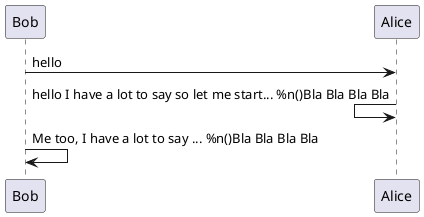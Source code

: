 {
  "sha1": "7q0273vs12m4k6idnuntmhxtm2t7toq",
  "insertion": {
    "when": "2024-05-30T20:48:21.254Z",
    "url": "https://forum.plantuml.net/1361/message-to-itself-on-left-side?show=13828#a13828",
    "user": "plantuml@gmail.com"
  }
}
@startuml
Bob -> Alice : hello
Alice <- Alice : hello I have a lot to say so let me start... %n()Bla Bla Bla Bla
Bob -> Bob : Me too, I have a lot to say ... %n()Bla Bla Bla Bla
@enduml
